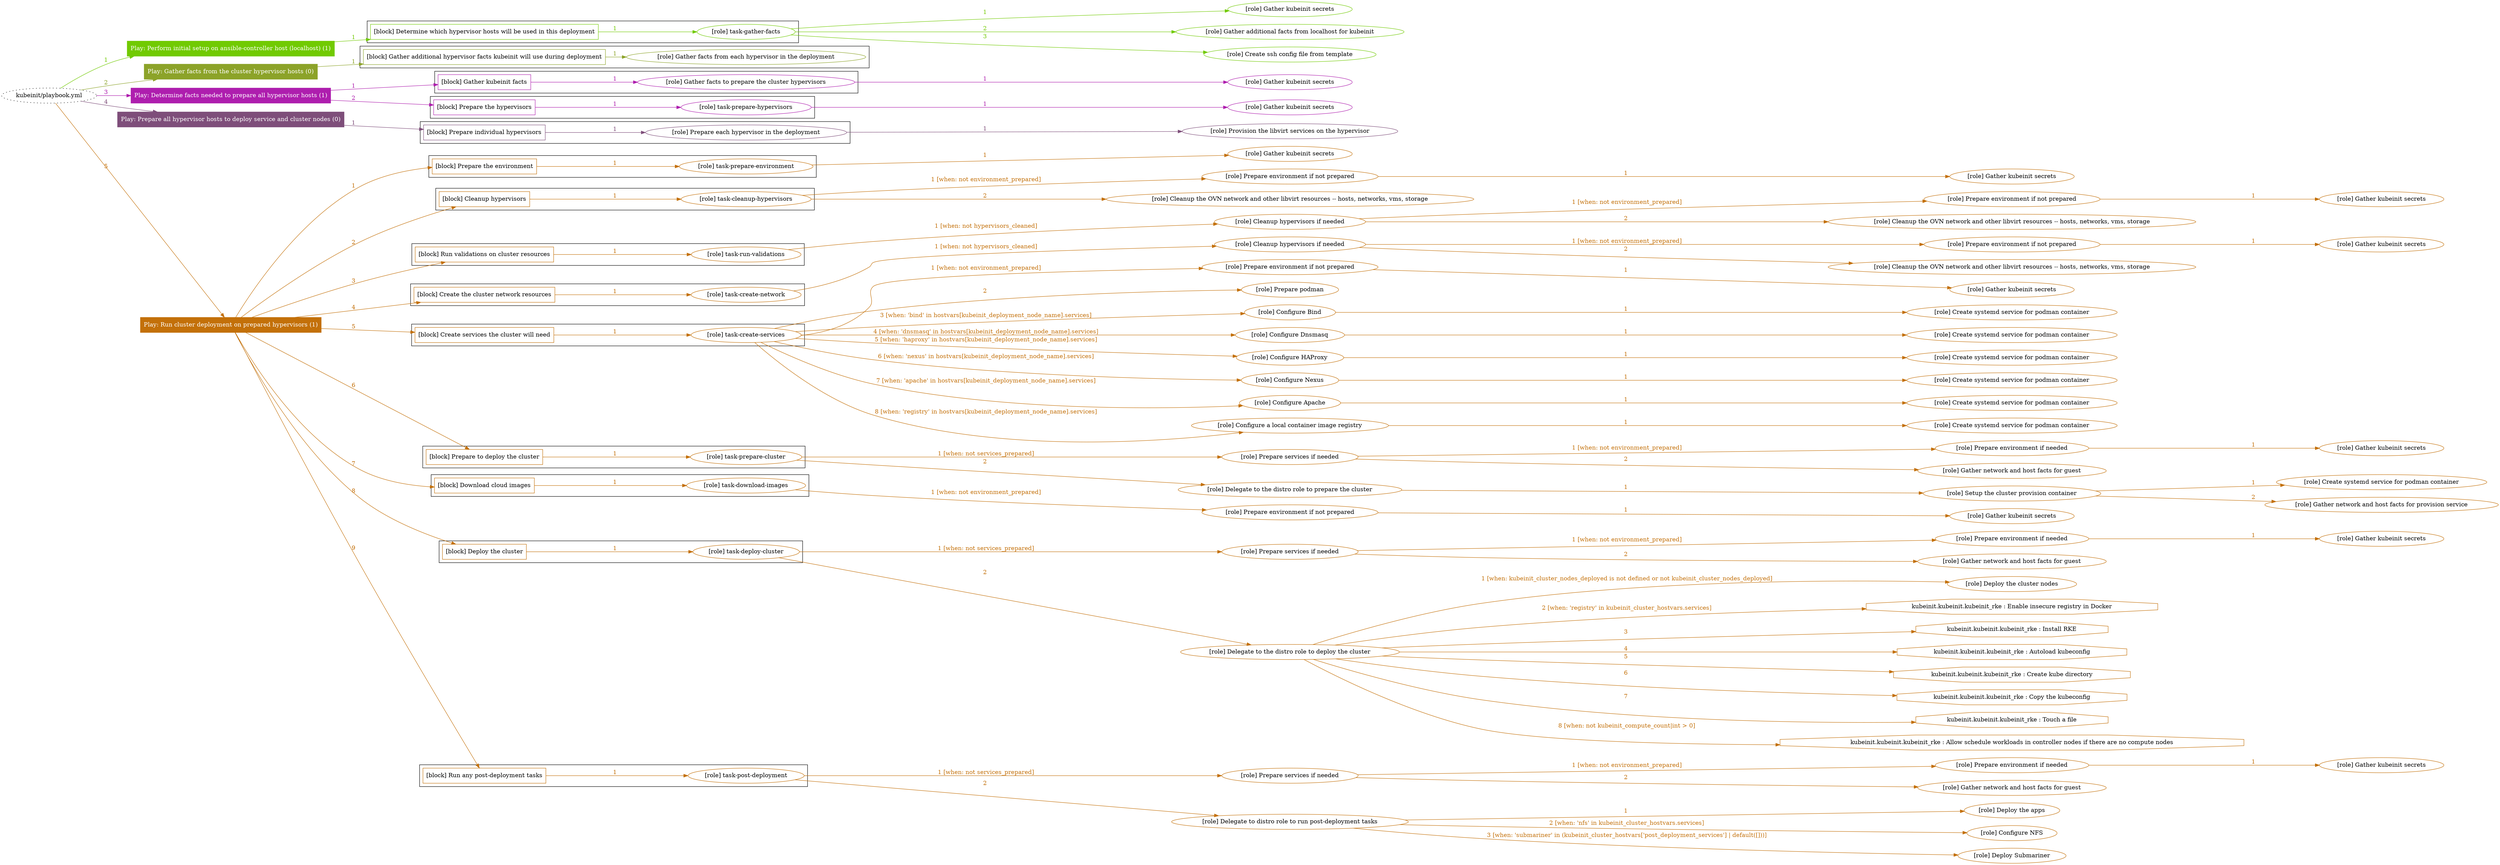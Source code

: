 digraph {
	graph [concentrate=true ordering=in rankdir=LR ratio=fill]
	edge [esep=5 sep=10]
	"kubeinit/playbook.yml" [URL="/home/runner/work/kubeinit/kubeinit/kubeinit/playbook.yml" id=playbook_75e96861 style=dotted]
	play_90d08870 [label="Play: Perform initial setup on ansible-controller host (localhost) (1)" URL="/home/runner/work/kubeinit/kubeinit/kubeinit/playbook.yml" color="#71ca02" fontcolor="#ffffff" id=play_90d08870 shape=box style=filled tooltip=localhost]
	"kubeinit/playbook.yml" -> play_90d08870 [label="1 " color="#71ca02" fontcolor="#71ca02" id=edge_35170cb1 labeltooltip="1 " tooltip="1 "]
	subgraph "Gather kubeinit secrets" {
		role_34501917 [label="[role] Gather kubeinit secrets" URL="/home/runner/.ansible/collections/ansible_collections/kubeinit/kubeinit/roles/kubeinit_prepare/tasks/build_hypervisors_group.yml" color="#71ca02" id=role_34501917 tooltip="Gather kubeinit secrets"]
	}
	subgraph "Gather additional facts from localhost for kubeinit" {
		role_7d679fc9 [label="[role] Gather additional facts from localhost for kubeinit" URL="/home/runner/.ansible/collections/ansible_collections/kubeinit/kubeinit/roles/kubeinit_prepare/tasks/build_hypervisors_group.yml" color="#71ca02" id=role_7d679fc9 tooltip="Gather additional facts from localhost for kubeinit"]
	}
	subgraph "Create ssh config file from template" {
		role_2b2bbb10 [label="[role] Create ssh config file from template" URL="/home/runner/.ansible/collections/ansible_collections/kubeinit/kubeinit/roles/kubeinit_prepare/tasks/build_hypervisors_group.yml" color="#71ca02" id=role_2b2bbb10 tooltip="Create ssh config file from template"]
	}
	subgraph "task-gather-facts" {
		role_eca9db90 [label="[role] task-gather-facts" URL="/home/runner/work/kubeinit/kubeinit/kubeinit/playbook.yml" color="#71ca02" id=role_eca9db90 tooltip="task-gather-facts"]
		role_eca9db90 -> role_34501917 [label="1 " color="#71ca02" fontcolor="#71ca02" id=edge_5221c4c2 labeltooltip="1 " tooltip="1 "]
		role_eca9db90 -> role_7d679fc9 [label="2 " color="#71ca02" fontcolor="#71ca02" id=edge_9b0b51d4 labeltooltip="2 " tooltip="2 "]
		role_eca9db90 -> role_2b2bbb10 [label="3 " color="#71ca02" fontcolor="#71ca02" id=edge_88c3c515 labeltooltip="3 " tooltip="3 "]
	}
	subgraph "Play: Perform initial setup on ansible-controller host (localhost) (1)" {
		play_90d08870 -> block_be71f0fe [label=1 color="#71ca02" fontcolor="#71ca02" id=edge_6cd91bc4 labeltooltip=1 tooltip=1]
		subgraph cluster_block_be71f0fe {
			block_be71f0fe [label="[block] Determine which hypervisor hosts will be used in this deployment" URL="/home/runner/work/kubeinit/kubeinit/kubeinit/playbook.yml" color="#71ca02" id=block_be71f0fe labeltooltip="Determine which hypervisor hosts will be used in this deployment" shape=box tooltip="Determine which hypervisor hosts will be used in this deployment"]
			block_be71f0fe -> role_eca9db90 [label="1 " color="#71ca02" fontcolor="#71ca02" id=edge_b86110bc labeltooltip="1 " tooltip="1 "]
		}
	}
	play_6022a4fe [label="Play: Gather facts from the cluster hypervisor hosts (0)" URL="/home/runner/work/kubeinit/kubeinit/kubeinit/playbook.yml" color="#8ca329" fontcolor="#ffffff" id=play_6022a4fe shape=box style=filled tooltip="Play: Gather facts from the cluster hypervisor hosts (0)"]
	"kubeinit/playbook.yml" -> play_6022a4fe [label="2 " color="#8ca329" fontcolor="#8ca329" id=edge_8e3ad633 labeltooltip="2 " tooltip="2 "]
	subgraph "Gather facts from each hypervisor in the deployment" {
		role_f892479a [label="[role] Gather facts from each hypervisor in the deployment" URL="/home/runner/work/kubeinit/kubeinit/kubeinit/playbook.yml" color="#8ca329" id=role_f892479a tooltip="Gather facts from each hypervisor in the deployment"]
	}
	subgraph "Play: Gather facts from the cluster hypervisor hosts (0)" {
		play_6022a4fe -> block_ee112de3 [label=1 color="#8ca329" fontcolor="#8ca329" id=edge_1e5ac428 labeltooltip=1 tooltip=1]
		subgraph cluster_block_ee112de3 {
			block_ee112de3 [label="[block] Gather additional hypervisor facts kubeinit will use during deployment" URL="/home/runner/work/kubeinit/kubeinit/kubeinit/playbook.yml" color="#8ca329" id=block_ee112de3 labeltooltip="Gather additional hypervisor facts kubeinit will use during deployment" shape=box tooltip="Gather additional hypervisor facts kubeinit will use during deployment"]
			block_ee112de3 -> role_f892479a [label="1 " color="#8ca329" fontcolor="#8ca329" id=edge_4f19c2e0 labeltooltip="1 " tooltip="1 "]
		}
	}
	play_7cb12204 [label="Play: Determine facts needed to prepare all hypervisor hosts (1)" URL="/home/runner/work/kubeinit/kubeinit/kubeinit/playbook.yml" color="#ae1eae" fontcolor="#ffffff" id=play_7cb12204 shape=box style=filled tooltip=localhost]
	"kubeinit/playbook.yml" -> play_7cb12204 [label="3 " color="#ae1eae" fontcolor="#ae1eae" id=edge_543b3f5b labeltooltip="3 " tooltip="3 "]
	subgraph "Gather kubeinit secrets" {
		role_cfea804e [label="[role] Gather kubeinit secrets" URL="/home/runner/.ansible/collections/ansible_collections/kubeinit/kubeinit/roles/kubeinit_prepare/tasks/gather_kubeinit_facts.yml" color="#ae1eae" id=role_cfea804e tooltip="Gather kubeinit secrets"]
	}
	subgraph "Gather facts to prepare the cluster hypervisors" {
		role_7a0b3e29 [label="[role] Gather facts to prepare the cluster hypervisors" URL="/home/runner/work/kubeinit/kubeinit/kubeinit/playbook.yml" color="#ae1eae" id=role_7a0b3e29 tooltip="Gather facts to prepare the cluster hypervisors"]
		role_7a0b3e29 -> role_cfea804e [label="1 " color="#ae1eae" fontcolor="#ae1eae" id=edge_140ed257 labeltooltip="1 " tooltip="1 "]
	}
	subgraph "Gather kubeinit secrets" {
		role_37c1e70a [label="[role] Gather kubeinit secrets" URL="/home/runner/.ansible/collections/ansible_collections/kubeinit/kubeinit/roles/kubeinit_prepare/tasks/gather_kubeinit_facts.yml" color="#ae1eae" id=role_37c1e70a tooltip="Gather kubeinit secrets"]
	}
	subgraph "task-prepare-hypervisors" {
		role_0137a416 [label="[role] task-prepare-hypervisors" URL="/home/runner/work/kubeinit/kubeinit/kubeinit/playbook.yml" color="#ae1eae" id=role_0137a416 tooltip="task-prepare-hypervisors"]
		role_0137a416 -> role_37c1e70a [label="1 " color="#ae1eae" fontcolor="#ae1eae" id=edge_493fe51e labeltooltip="1 " tooltip="1 "]
	}
	subgraph "Play: Determine facts needed to prepare all hypervisor hosts (1)" {
		play_7cb12204 -> block_1ab4602f [label=1 color="#ae1eae" fontcolor="#ae1eae" id=edge_d7376536 labeltooltip=1 tooltip=1]
		subgraph cluster_block_1ab4602f {
			block_1ab4602f [label="[block] Gather kubeinit facts" URL="/home/runner/work/kubeinit/kubeinit/kubeinit/playbook.yml" color="#ae1eae" id=block_1ab4602f labeltooltip="Gather kubeinit facts" shape=box tooltip="Gather kubeinit facts"]
			block_1ab4602f -> role_7a0b3e29 [label="1 " color="#ae1eae" fontcolor="#ae1eae" id=edge_a0aa31cf labeltooltip="1 " tooltip="1 "]
		}
		play_7cb12204 -> block_bd747846 [label=2 color="#ae1eae" fontcolor="#ae1eae" id=edge_cb379583 labeltooltip=2 tooltip=2]
		subgraph cluster_block_bd747846 {
			block_bd747846 [label="[block] Prepare the hypervisors" URL="/home/runner/work/kubeinit/kubeinit/kubeinit/playbook.yml" color="#ae1eae" id=block_bd747846 labeltooltip="Prepare the hypervisors" shape=box tooltip="Prepare the hypervisors"]
			block_bd747846 -> role_0137a416 [label="1 " color="#ae1eae" fontcolor="#ae1eae" id=edge_0f2c342d labeltooltip="1 " tooltip="1 "]
		}
	}
	play_f76019dc [label="Play: Prepare all hypervisor hosts to deploy service and cluster nodes (0)" URL="/home/runner/work/kubeinit/kubeinit/kubeinit/playbook.yml" color="#7e4e7a" fontcolor="#ffffff" id=play_f76019dc shape=box style=filled tooltip="Play: Prepare all hypervisor hosts to deploy service and cluster nodes (0)"]
	"kubeinit/playbook.yml" -> play_f76019dc [label="4 " color="#7e4e7a" fontcolor="#7e4e7a" id=edge_8657a684 labeltooltip="4 " tooltip="4 "]
	subgraph "Provision the libvirt services on the hypervisor" {
		role_430ca7b8 [label="[role] Provision the libvirt services on the hypervisor" URL="/home/runner/.ansible/collections/ansible_collections/kubeinit/kubeinit/roles/kubeinit_prepare/tasks/prepare_hypervisor.yml" color="#7e4e7a" id=role_430ca7b8 tooltip="Provision the libvirt services on the hypervisor"]
	}
	subgraph "Prepare each hypervisor in the deployment" {
		role_0731f013 [label="[role] Prepare each hypervisor in the deployment" URL="/home/runner/work/kubeinit/kubeinit/kubeinit/playbook.yml" color="#7e4e7a" id=role_0731f013 tooltip="Prepare each hypervisor in the deployment"]
		role_0731f013 -> role_430ca7b8 [label="1 " color="#7e4e7a" fontcolor="#7e4e7a" id=edge_9d0ca4de labeltooltip="1 " tooltip="1 "]
	}
	subgraph "Play: Prepare all hypervisor hosts to deploy service and cluster nodes (0)" {
		play_f76019dc -> block_c6204b8b [label=1 color="#7e4e7a" fontcolor="#7e4e7a" id=edge_f01eeae4 labeltooltip=1 tooltip=1]
		subgraph cluster_block_c6204b8b {
			block_c6204b8b [label="[block] Prepare individual hypervisors" URL="/home/runner/work/kubeinit/kubeinit/kubeinit/playbook.yml" color="#7e4e7a" id=block_c6204b8b labeltooltip="Prepare individual hypervisors" shape=box tooltip="Prepare individual hypervisors"]
			block_c6204b8b -> role_0731f013 [label="1 " color="#7e4e7a" fontcolor="#7e4e7a" id=edge_b586d258 labeltooltip="1 " tooltip="1 "]
		}
	}
	play_35b70d5d [label="Play: Run cluster deployment on prepared hypervisors (1)" URL="/home/runner/work/kubeinit/kubeinit/kubeinit/playbook.yml" color="#c37009" fontcolor="#ffffff" id=play_35b70d5d shape=box style=filled tooltip=localhost]
	"kubeinit/playbook.yml" -> play_35b70d5d [label="5 " color="#c37009" fontcolor="#c37009" id=edge_30400ce4 labeltooltip="5 " tooltip="5 "]
	subgraph "Gather kubeinit secrets" {
		role_064d7e33 [label="[role] Gather kubeinit secrets" URL="/home/runner/.ansible/collections/ansible_collections/kubeinit/kubeinit/roles/kubeinit_prepare/tasks/gather_kubeinit_facts.yml" color="#c37009" id=role_064d7e33 tooltip="Gather kubeinit secrets"]
	}
	subgraph "task-prepare-environment" {
		role_feda15d5 [label="[role] task-prepare-environment" URL="/home/runner/work/kubeinit/kubeinit/kubeinit/playbook.yml" color="#c37009" id=role_feda15d5 tooltip="task-prepare-environment"]
		role_feda15d5 -> role_064d7e33 [label="1 " color="#c37009" fontcolor="#c37009" id=edge_1c5c7dfc labeltooltip="1 " tooltip="1 "]
	}
	subgraph "Gather kubeinit secrets" {
		role_7bf0ff48 [label="[role] Gather kubeinit secrets" URL="/home/runner/.ansible/collections/ansible_collections/kubeinit/kubeinit/roles/kubeinit_prepare/tasks/gather_kubeinit_facts.yml" color="#c37009" id=role_7bf0ff48 tooltip="Gather kubeinit secrets"]
	}
	subgraph "Prepare environment if not prepared" {
		role_ce9acfca [label="[role] Prepare environment if not prepared" URL="/home/runner/.ansible/collections/ansible_collections/kubeinit/kubeinit/roles/kubeinit_prepare/tasks/cleanup_hypervisors.yml" color="#c37009" id=role_ce9acfca tooltip="Prepare environment if not prepared"]
		role_ce9acfca -> role_7bf0ff48 [label="1 " color="#c37009" fontcolor="#c37009" id=edge_9b683e10 labeltooltip="1 " tooltip="1 "]
	}
	subgraph "Cleanup the OVN network and other libvirt resources -- hosts, networks, vms, storage" {
		role_471705c0 [label="[role] Cleanup the OVN network and other libvirt resources -- hosts, networks, vms, storage" URL="/home/runner/.ansible/collections/ansible_collections/kubeinit/kubeinit/roles/kubeinit_prepare/tasks/cleanup_hypervisors.yml" color="#c37009" id=role_471705c0 tooltip="Cleanup the OVN network and other libvirt resources -- hosts, networks, vms, storage"]
	}
	subgraph "task-cleanup-hypervisors" {
		role_36709866 [label="[role] task-cleanup-hypervisors" URL="/home/runner/work/kubeinit/kubeinit/kubeinit/playbook.yml" color="#c37009" id=role_36709866 tooltip="task-cleanup-hypervisors"]
		role_36709866 -> role_ce9acfca [label="1 [when: not environment_prepared]" color="#c37009" fontcolor="#c37009" id=edge_61754a12 labeltooltip="1 [when: not environment_prepared]" tooltip="1 [when: not environment_prepared]"]
		role_36709866 -> role_471705c0 [label="2 " color="#c37009" fontcolor="#c37009" id=edge_b4844ecb labeltooltip="2 " tooltip="2 "]
	}
	subgraph "Gather kubeinit secrets" {
		role_648e993f [label="[role] Gather kubeinit secrets" URL="/home/runner/.ansible/collections/ansible_collections/kubeinit/kubeinit/roles/kubeinit_prepare/tasks/gather_kubeinit_facts.yml" color="#c37009" id=role_648e993f tooltip="Gather kubeinit secrets"]
	}
	subgraph "Prepare environment if not prepared" {
		role_4f6ba3a0 [label="[role] Prepare environment if not prepared" URL="/home/runner/.ansible/collections/ansible_collections/kubeinit/kubeinit/roles/kubeinit_prepare/tasks/cleanup_hypervisors.yml" color="#c37009" id=role_4f6ba3a0 tooltip="Prepare environment if not prepared"]
		role_4f6ba3a0 -> role_648e993f [label="1 " color="#c37009" fontcolor="#c37009" id=edge_a0843875 labeltooltip="1 " tooltip="1 "]
	}
	subgraph "Cleanup the OVN network and other libvirt resources -- hosts, networks, vms, storage" {
		role_9dc67b16 [label="[role] Cleanup the OVN network and other libvirt resources -- hosts, networks, vms, storage" URL="/home/runner/.ansible/collections/ansible_collections/kubeinit/kubeinit/roles/kubeinit_prepare/tasks/cleanup_hypervisors.yml" color="#c37009" id=role_9dc67b16 tooltip="Cleanup the OVN network and other libvirt resources -- hosts, networks, vms, storage"]
	}
	subgraph "Cleanup hypervisors if needed" {
		role_90b6ab47 [label="[role] Cleanup hypervisors if needed" URL="/home/runner/.ansible/collections/ansible_collections/kubeinit/kubeinit/roles/kubeinit_validations/tasks/main.yml" color="#c37009" id=role_90b6ab47 tooltip="Cleanup hypervisors if needed"]
		role_90b6ab47 -> role_4f6ba3a0 [label="1 [when: not environment_prepared]" color="#c37009" fontcolor="#c37009" id=edge_24987c6f labeltooltip="1 [when: not environment_prepared]" tooltip="1 [when: not environment_prepared]"]
		role_90b6ab47 -> role_9dc67b16 [label="2 " color="#c37009" fontcolor="#c37009" id=edge_71a63135 labeltooltip="2 " tooltip="2 "]
	}
	subgraph "task-run-validations" {
		role_be0fe788 [label="[role] task-run-validations" URL="/home/runner/work/kubeinit/kubeinit/kubeinit/playbook.yml" color="#c37009" id=role_be0fe788 tooltip="task-run-validations"]
		role_be0fe788 -> role_90b6ab47 [label="1 [when: not hypervisors_cleaned]" color="#c37009" fontcolor="#c37009" id=edge_c4fd41bf labeltooltip="1 [when: not hypervisors_cleaned]" tooltip="1 [when: not hypervisors_cleaned]"]
	}
	subgraph "Gather kubeinit secrets" {
		role_381d2fe6 [label="[role] Gather kubeinit secrets" URL="/home/runner/.ansible/collections/ansible_collections/kubeinit/kubeinit/roles/kubeinit_prepare/tasks/gather_kubeinit_facts.yml" color="#c37009" id=role_381d2fe6 tooltip="Gather kubeinit secrets"]
	}
	subgraph "Prepare environment if not prepared" {
		role_65f3e290 [label="[role] Prepare environment if not prepared" URL="/home/runner/.ansible/collections/ansible_collections/kubeinit/kubeinit/roles/kubeinit_prepare/tasks/cleanup_hypervisors.yml" color="#c37009" id=role_65f3e290 tooltip="Prepare environment if not prepared"]
		role_65f3e290 -> role_381d2fe6 [label="1 " color="#c37009" fontcolor="#c37009" id=edge_79d4c1e0 labeltooltip="1 " tooltip="1 "]
	}
	subgraph "Cleanup the OVN network and other libvirt resources -- hosts, networks, vms, storage" {
		role_4818b974 [label="[role] Cleanup the OVN network and other libvirt resources -- hosts, networks, vms, storage" URL="/home/runner/.ansible/collections/ansible_collections/kubeinit/kubeinit/roles/kubeinit_prepare/tasks/cleanup_hypervisors.yml" color="#c37009" id=role_4818b974 tooltip="Cleanup the OVN network and other libvirt resources -- hosts, networks, vms, storage"]
	}
	subgraph "Cleanup hypervisors if needed" {
		role_a70b0b14 [label="[role] Cleanup hypervisors if needed" URL="/home/runner/.ansible/collections/ansible_collections/kubeinit/kubeinit/roles/kubeinit_libvirt/tasks/create_network.yml" color="#c37009" id=role_a70b0b14 tooltip="Cleanup hypervisors if needed"]
		role_a70b0b14 -> role_65f3e290 [label="1 [when: not environment_prepared]" color="#c37009" fontcolor="#c37009" id=edge_d116d7bb labeltooltip="1 [when: not environment_prepared]" tooltip="1 [when: not environment_prepared]"]
		role_a70b0b14 -> role_4818b974 [label="2 " color="#c37009" fontcolor="#c37009" id=edge_bc385722 labeltooltip="2 " tooltip="2 "]
	}
	subgraph "task-create-network" {
		role_1a5fe9cf [label="[role] task-create-network" URL="/home/runner/work/kubeinit/kubeinit/kubeinit/playbook.yml" color="#c37009" id=role_1a5fe9cf tooltip="task-create-network"]
		role_1a5fe9cf -> role_a70b0b14 [label="1 [when: not hypervisors_cleaned]" color="#c37009" fontcolor="#c37009" id=edge_ba5ba0cc labeltooltip="1 [when: not hypervisors_cleaned]" tooltip="1 [when: not hypervisors_cleaned]"]
	}
	subgraph "Gather kubeinit secrets" {
		role_5a1241bd [label="[role] Gather kubeinit secrets" URL="/home/runner/.ansible/collections/ansible_collections/kubeinit/kubeinit/roles/kubeinit_prepare/tasks/gather_kubeinit_facts.yml" color="#c37009" id=role_5a1241bd tooltip="Gather kubeinit secrets"]
	}
	subgraph "Prepare environment if not prepared" {
		role_84f6e4b5 [label="[role] Prepare environment if not prepared" URL="/home/runner/.ansible/collections/ansible_collections/kubeinit/kubeinit/roles/kubeinit_services/tasks/main.yml" color="#c37009" id=role_84f6e4b5 tooltip="Prepare environment if not prepared"]
		role_84f6e4b5 -> role_5a1241bd [label="1 " color="#c37009" fontcolor="#c37009" id=edge_40a8c6ac labeltooltip="1 " tooltip="1 "]
	}
	subgraph "Prepare podman" {
		role_6afeb32f [label="[role] Prepare podman" URL="/home/runner/.ansible/collections/ansible_collections/kubeinit/kubeinit/roles/kubeinit_services/tasks/00_create_service_pod.yml" color="#c37009" id=role_6afeb32f tooltip="Prepare podman"]
	}
	subgraph "Create systemd service for podman container" {
		role_7ba41354 [label="[role] Create systemd service for podman container" URL="/home/runner/.ansible/collections/ansible_collections/kubeinit/kubeinit/roles/kubeinit_bind/tasks/main.yml" color="#c37009" id=role_7ba41354 tooltip="Create systemd service for podman container"]
	}
	subgraph "Configure Bind" {
		role_ed30db07 [label="[role] Configure Bind" URL="/home/runner/.ansible/collections/ansible_collections/kubeinit/kubeinit/roles/kubeinit_services/tasks/start_services_containers.yml" color="#c37009" id=role_ed30db07 tooltip="Configure Bind"]
		role_ed30db07 -> role_7ba41354 [label="1 " color="#c37009" fontcolor="#c37009" id=edge_7ab30c03 labeltooltip="1 " tooltip="1 "]
	}
	subgraph "Create systemd service for podman container" {
		role_ceb6904c [label="[role] Create systemd service for podman container" URL="/home/runner/.ansible/collections/ansible_collections/kubeinit/kubeinit/roles/kubeinit_dnsmasq/tasks/main.yml" color="#c37009" id=role_ceb6904c tooltip="Create systemd service for podman container"]
	}
	subgraph "Configure Dnsmasq" {
		role_2926cf61 [label="[role] Configure Dnsmasq" URL="/home/runner/.ansible/collections/ansible_collections/kubeinit/kubeinit/roles/kubeinit_services/tasks/start_services_containers.yml" color="#c37009" id=role_2926cf61 tooltip="Configure Dnsmasq"]
		role_2926cf61 -> role_ceb6904c [label="1 " color="#c37009" fontcolor="#c37009" id=edge_6db917ce labeltooltip="1 " tooltip="1 "]
	}
	subgraph "Create systemd service for podman container" {
		role_b0363b9e [label="[role] Create systemd service for podman container" URL="/home/runner/.ansible/collections/ansible_collections/kubeinit/kubeinit/roles/kubeinit_haproxy/tasks/main.yml" color="#c37009" id=role_b0363b9e tooltip="Create systemd service for podman container"]
	}
	subgraph "Configure HAProxy" {
		role_c505ddec [label="[role] Configure HAProxy" URL="/home/runner/.ansible/collections/ansible_collections/kubeinit/kubeinit/roles/kubeinit_services/tasks/start_services_containers.yml" color="#c37009" id=role_c505ddec tooltip="Configure HAProxy"]
		role_c505ddec -> role_b0363b9e [label="1 " color="#c37009" fontcolor="#c37009" id=edge_23844c50 labeltooltip="1 " tooltip="1 "]
	}
	subgraph "Create systemd service for podman container" {
		role_56f35470 [label="[role] Create systemd service for podman container" URL="/home/runner/.ansible/collections/ansible_collections/kubeinit/kubeinit/roles/kubeinit_nexus/tasks/main.yml" color="#c37009" id=role_56f35470 tooltip="Create systemd service for podman container"]
	}
	subgraph "Configure Nexus" {
		role_2ba2be4e [label="[role] Configure Nexus" URL="/home/runner/.ansible/collections/ansible_collections/kubeinit/kubeinit/roles/kubeinit_services/tasks/start_services_containers.yml" color="#c37009" id=role_2ba2be4e tooltip="Configure Nexus"]
		role_2ba2be4e -> role_56f35470 [label="1 " color="#c37009" fontcolor="#c37009" id=edge_11f09eb1 labeltooltip="1 " tooltip="1 "]
	}
	subgraph "Create systemd service for podman container" {
		role_1d0a5db7 [label="[role] Create systemd service for podman container" URL="/home/runner/.ansible/collections/ansible_collections/kubeinit/kubeinit/roles/kubeinit_apache/tasks/main.yml" color="#c37009" id=role_1d0a5db7 tooltip="Create systemd service for podman container"]
	}
	subgraph "Configure Apache" {
		role_d85431cd [label="[role] Configure Apache" URL="/home/runner/.ansible/collections/ansible_collections/kubeinit/kubeinit/roles/kubeinit_services/tasks/start_services_containers.yml" color="#c37009" id=role_d85431cd tooltip="Configure Apache"]
		role_d85431cd -> role_1d0a5db7 [label="1 " color="#c37009" fontcolor="#c37009" id=edge_3ea27a79 labeltooltip="1 " tooltip="1 "]
	}
	subgraph "Create systemd service for podman container" {
		role_7b8f3447 [label="[role] Create systemd service for podman container" URL="/home/runner/.ansible/collections/ansible_collections/kubeinit/kubeinit/roles/kubeinit_registry/tasks/main.yml" color="#c37009" id=role_7b8f3447 tooltip="Create systemd service for podman container"]
	}
	subgraph "Configure a local container image registry" {
		role_888be573 [label="[role] Configure a local container image registry" URL="/home/runner/.ansible/collections/ansible_collections/kubeinit/kubeinit/roles/kubeinit_services/tasks/start_services_containers.yml" color="#c37009" id=role_888be573 tooltip="Configure a local container image registry"]
		role_888be573 -> role_7b8f3447 [label="1 " color="#c37009" fontcolor="#c37009" id=edge_038b662f labeltooltip="1 " tooltip="1 "]
	}
	subgraph "task-create-services" {
		role_68996619 [label="[role] task-create-services" URL="/home/runner/work/kubeinit/kubeinit/kubeinit/playbook.yml" color="#c37009" id=role_68996619 tooltip="task-create-services"]
		role_68996619 -> role_84f6e4b5 [label="1 [when: not environment_prepared]" color="#c37009" fontcolor="#c37009" id=edge_013d70cb labeltooltip="1 [when: not environment_prepared]" tooltip="1 [when: not environment_prepared]"]
		role_68996619 -> role_6afeb32f [label="2 " color="#c37009" fontcolor="#c37009" id=edge_2e5052fd labeltooltip="2 " tooltip="2 "]
		role_68996619 -> role_ed30db07 [label="3 [when: 'bind' in hostvars[kubeinit_deployment_node_name].services]" color="#c37009" fontcolor="#c37009" id=edge_1ffe79f8 labeltooltip="3 [when: 'bind' in hostvars[kubeinit_deployment_node_name].services]" tooltip="3 [when: 'bind' in hostvars[kubeinit_deployment_node_name].services]"]
		role_68996619 -> role_2926cf61 [label="4 [when: 'dnsmasq' in hostvars[kubeinit_deployment_node_name].services]" color="#c37009" fontcolor="#c37009" id=edge_2a16ad6b labeltooltip="4 [when: 'dnsmasq' in hostvars[kubeinit_deployment_node_name].services]" tooltip="4 [when: 'dnsmasq' in hostvars[kubeinit_deployment_node_name].services]"]
		role_68996619 -> role_c505ddec [label="5 [when: 'haproxy' in hostvars[kubeinit_deployment_node_name].services]" color="#c37009" fontcolor="#c37009" id=edge_fa0f0460 labeltooltip="5 [when: 'haproxy' in hostvars[kubeinit_deployment_node_name].services]" tooltip="5 [when: 'haproxy' in hostvars[kubeinit_deployment_node_name].services]"]
		role_68996619 -> role_2ba2be4e [label="6 [when: 'nexus' in hostvars[kubeinit_deployment_node_name].services]" color="#c37009" fontcolor="#c37009" id=edge_018b3d01 labeltooltip="6 [when: 'nexus' in hostvars[kubeinit_deployment_node_name].services]" tooltip="6 [when: 'nexus' in hostvars[kubeinit_deployment_node_name].services]"]
		role_68996619 -> role_d85431cd [label="7 [when: 'apache' in hostvars[kubeinit_deployment_node_name].services]" color="#c37009" fontcolor="#c37009" id=edge_ec378073 labeltooltip="7 [when: 'apache' in hostvars[kubeinit_deployment_node_name].services]" tooltip="7 [when: 'apache' in hostvars[kubeinit_deployment_node_name].services]"]
		role_68996619 -> role_888be573 [label="8 [when: 'registry' in hostvars[kubeinit_deployment_node_name].services]" color="#c37009" fontcolor="#c37009" id=edge_4bc3a983 labeltooltip="8 [when: 'registry' in hostvars[kubeinit_deployment_node_name].services]" tooltip="8 [when: 'registry' in hostvars[kubeinit_deployment_node_name].services]"]
	}
	subgraph "Gather kubeinit secrets" {
		role_d5d2f24c [label="[role] Gather kubeinit secrets" URL="/home/runner/.ansible/collections/ansible_collections/kubeinit/kubeinit/roles/kubeinit_prepare/tasks/gather_kubeinit_facts.yml" color="#c37009" id=role_d5d2f24c tooltip="Gather kubeinit secrets"]
	}
	subgraph "Prepare environment if needed" {
		role_dc5a3444 [label="[role] Prepare environment if needed" URL="/home/runner/.ansible/collections/ansible_collections/kubeinit/kubeinit/roles/kubeinit_services/tasks/prepare_services.yml" color="#c37009" id=role_dc5a3444 tooltip="Prepare environment if needed"]
		role_dc5a3444 -> role_d5d2f24c [label="1 " color="#c37009" fontcolor="#c37009" id=edge_e06d457f labeltooltip="1 " tooltip="1 "]
	}
	subgraph "Gather network and host facts for guest" {
		role_fc367dc5 [label="[role] Gather network and host facts for guest" URL="/home/runner/.ansible/collections/ansible_collections/kubeinit/kubeinit/roles/kubeinit_services/tasks/prepare_services.yml" color="#c37009" id=role_fc367dc5 tooltip="Gather network and host facts for guest"]
	}
	subgraph "Prepare services if needed" {
		role_8cd323f6 [label="[role] Prepare services if needed" URL="/home/runner/.ansible/collections/ansible_collections/kubeinit/kubeinit/roles/kubeinit_prepare/tasks/prepare_cluster.yml" color="#c37009" id=role_8cd323f6 tooltip="Prepare services if needed"]
		role_8cd323f6 -> role_dc5a3444 [label="1 [when: not environment_prepared]" color="#c37009" fontcolor="#c37009" id=edge_fa95687a labeltooltip="1 [when: not environment_prepared]" tooltip="1 [when: not environment_prepared]"]
		role_8cd323f6 -> role_fc367dc5 [label="2 " color="#c37009" fontcolor="#c37009" id=edge_4b93f972 labeltooltip="2 " tooltip="2 "]
	}
	subgraph "Create systemd service for podman container" {
		role_2f04f6ed [label="[role] Create systemd service for podman container" URL="/home/runner/.ansible/collections/ansible_collections/kubeinit/kubeinit/roles/kubeinit_services/tasks/create_provision_container.yml" color="#c37009" id=role_2f04f6ed tooltip="Create systemd service for podman container"]
	}
	subgraph "Gather network and host facts for provision service" {
		role_a168a9ba [label="[role] Gather network and host facts for provision service" URL="/home/runner/.ansible/collections/ansible_collections/kubeinit/kubeinit/roles/kubeinit_services/tasks/create_provision_container.yml" color="#c37009" id=role_a168a9ba tooltip="Gather network and host facts for provision service"]
	}
	subgraph "Setup the cluster provision container" {
		role_0e5cfc68 [label="[role] Setup the cluster provision container" URL="/home/runner/.ansible/collections/ansible_collections/kubeinit/kubeinit/roles/kubeinit_rke/tasks/prepare_cluster.yml" color="#c37009" id=role_0e5cfc68 tooltip="Setup the cluster provision container"]
		role_0e5cfc68 -> role_2f04f6ed [label="1 " color="#c37009" fontcolor="#c37009" id=edge_09bc8b4c labeltooltip="1 " tooltip="1 "]
		role_0e5cfc68 -> role_a168a9ba [label="2 " color="#c37009" fontcolor="#c37009" id=edge_45fbbf18 labeltooltip="2 " tooltip="2 "]
	}
	subgraph "Delegate to the distro role to prepare the cluster" {
		role_72c5551b [label="[role] Delegate to the distro role to prepare the cluster" URL="/home/runner/.ansible/collections/ansible_collections/kubeinit/kubeinit/roles/kubeinit_prepare/tasks/prepare_cluster.yml" color="#c37009" id=role_72c5551b tooltip="Delegate to the distro role to prepare the cluster"]
		role_72c5551b -> role_0e5cfc68 [label="1 " color="#c37009" fontcolor="#c37009" id=edge_50ef6d38 labeltooltip="1 " tooltip="1 "]
	}
	subgraph "task-prepare-cluster" {
		role_6f5cd9eb [label="[role] task-prepare-cluster" URL="/home/runner/work/kubeinit/kubeinit/kubeinit/playbook.yml" color="#c37009" id=role_6f5cd9eb tooltip="task-prepare-cluster"]
		role_6f5cd9eb -> role_8cd323f6 [label="1 [when: not services_prepared]" color="#c37009" fontcolor="#c37009" id=edge_4e209e49 labeltooltip="1 [when: not services_prepared]" tooltip="1 [when: not services_prepared]"]
		role_6f5cd9eb -> role_72c5551b [label="2 " color="#c37009" fontcolor="#c37009" id=edge_6025bec5 labeltooltip="2 " tooltip="2 "]
	}
	subgraph "Gather kubeinit secrets" {
		role_9c0ccb81 [label="[role] Gather kubeinit secrets" URL="/home/runner/.ansible/collections/ansible_collections/kubeinit/kubeinit/roles/kubeinit_prepare/tasks/gather_kubeinit_facts.yml" color="#c37009" id=role_9c0ccb81 tooltip="Gather kubeinit secrets"]
	}
	subgraph "Prepare environment if not prepared" {
		role_2bf989f9 [label="[role] Prepare environment if not prepared" URL="/home/runner/.ansible/collections/ansible_collections/kubeinit/kubeinit/roles/kubeinit_libvirt/tasks/download_cloud_images.yml" color="#c37009" id=role_2bf989f9 tooltip="Prepare environment if not prepared"]
		role_2bf989f9 -> role_9c0ccb81 [label="1 " color="#c37009" fontcolor="#c37009" id=edge_09525306 labeltooltip="1 " tooltip="1 "]
	}
	subgraph "task-download-images" {
		role_9125cc24 [label="[role] task-download-images" URL="/home/runner/work/kubeinit/kubeinit/kubeinit/playbook.yml" color="#c37009" id=role_9125cc24 tooltip="task-download-images"]
		role_9125cc24 -> role_2bf989f9 [label="1 [when: not environment_prepared]" color="#c37009" fontcolor="#c37009" id=edge_1f7470ae labeltooltip="1 [when: not environment_prepared]" tooltip="1 [when: not environment_prepared]"]
	}
	subgraph "Gather kubeinit secrets" {
		role_54c825be [label="[role] Gather kubeinit secrets" URL="/home/runner/.ansible/collections/ansible_collections/kubeinit/kubeinit/roles/kubeinit_prepare/tasks/gather_kubeinit_facts.yml" color="#c37009" id=role_54c825be tooltip="Gather kubeinit secrets"]
	}
	subgraph "Prepare environment if needed" {
		role_23f8bdc8 [label="[role] Prepare environment if needed" URL="/home/runner/.ansible/collections/ansible_collections/kubeinit/kubeinit/roles/kubeinit_services/tasks/prepare_services.yml" color="#c37009" id=role_23f8bdc8 tooltip="Prepare environment if needed"]
		role_23f8bdc8 -> role_54c825be [label="1 " color="#c37009" fontcolor="#c37009" id=edge_3cae518a labeltooltip="1 " tooltip="1 "]
	}
	subgraph "Gather network and host facts for guest" {
		role_ec206611 [label="[role] Gather network and host facts for guest" URL="/home/runner/.ansible/collections/ansible_collections/kubeinit/kubeinit/roles/kubeinit_services/tasks/prepare_services.yml" color="#c37009" id=role_ec206611 tooltip="Gather network and host facts for guest"]
	}
	subgraph "Prepare services if needed" {
		role_82c4e0ce [label="[role] Prepare services if needed" URL="/home/runner/.ansible/collections/ansible_collections/kubeinit/kubeinit/roles/kubeinit_prepare/tasks/deploy_cluster.yml" color="#c37009" id=role_82c4e0ce tooltip="Prepare services if needed"]
		role_82c4e0ce -> role_23f8bdc8 [label="1 [when: not environment_prepared]" color="#c37009" fontcolor="#c37009" id=edge_dd84577f labeltooltip="1 [when: not environment_prepared]" tooltip="1 [when: not environment_prepared]"]
		role_82c4e0ce -> role_ec206611 [label="2 " color="#c37009" fontcolor="#c37009" id=edge_007d4043 labeltooltip="2 " tooltip="2 "]
	}
	subgraph "Deploy the cluster nodes" {
		role_793cccab [label="[role] Deploy the cluster nodes" URL="/home/runner/.ansible/collections/ansible_collections/kubeinit/kubeinit/roles/kubeinit_rke/tasks/main.yml" color="#c37009" id=role_793cccab tooltip="Deploy the cluster nodes"]
	}
	subgraph "Delegate to the distro role to deploy the cluster" {
		role_bec6ce36 [label="[role] Delegate to the distro role to deploy the cluster" URL="/home/runner/.ansible/collections/ansible_collections/kubeinit/kubeinit/roles/kubeinit_prepare/tasks/deploy_cluster.yml" color="#c37009" id=role_bec6ce36 tooltip="Delegate to the distro role to deploy the cluster"]
		role_bec6ce36 -> role_793cccab [label="1 [when: kubeinit_cluster_nodes_deployed is not defined or not kubeinit_cluster_nodes_deployed]" color="#c37009" fontcolor="#c37009" id=edge_a68f26a8 labeltooltip="1 [when: kubeinit_cluster_nodes_deployed is not defined or not kubeinit_cluster_nodes_deployed]" tooltip="1 [when: kubeinit_cluster_nodes_deployed is not defined or not kubeinit_cluster_nodes_deployed]"]
		task_d98e7d6a [label="kubeinit.kubeinit.kubeinit_rke : Enable insecure registry in Docker" URL="/home/runner/.ansible/collections/ansible_collections/kubeinit/kubeinit/roles/kubeinit_rke/tasks/main.yml" color="#c37009" id=task_d98e7d6a shape=octagon tooltip="kubeinit.kubeinit.kubeinit_rke : Enable insecure registry in Docker"]
		role_bec6ce36 -> task_d98e7d6a [label="2 [when: 'registry' in kubeinit_cluster_hostvars.services]" color="#c37009" fontcolor="#c37009" id=edge_2d2ea652 labeltooltip="2 [when: 'registry' in kubeinit_cluster_hostvars.services]" tooltip="2 [when: 'registry' in kubeinit_cluster_hostvars.services]"]
		task_c96af1b9 [label="kubeinit.kubeinit.kubeinit_rke : Install RKE" URL="/home/runner/.ansible/collections/ansible_collections/kubeinit/kubeinit/roles/kubeinit_rke/tasks/main.yml" color="#c37009" id=task_c96af1b9 shape=octagon tooltip="kubeinit.kubeinit.kubeinit_rke : Install RKE"]
		role_bec6ce36 -> task_c96af1b9 [label="3 " color="#c37009" fontcolor="#c37009" id=edge_b8aadb53 labeltooltip="3 " tooltip="3 "]
		task_3153ed43 [label="kubeinit.kubeinit.kubeinit_rke : Autoload kubeconfig" URL="/home/runner/.ansible/collections/ansible_collections/kubeinit/kubeinit/roles/kubeinit_rke/tasks/main.yml" color="#c37009" id=task_3153ed43 shape=octagon tooltip="kubeinit.kubeinit.kubeinit_rke : Autoload kubeconfig"]
		role_bec6ce36 -> task_3153ed43 [label="4 " color="#c37009" fontcolor="#c37009" id=edge_ee67df9a labeltooltip="4 " tooltip="4 "]
		task_ecd4291a [label="kubeinit.kubeinit.kubeinit_rke : Create kube directory" URL="/home/runner/.ansible/collections/ansible_collections/kubeinit/kubeinit/roles/kubeinit_rke/tasks/main.yml" color="#c37009" id=task_ecd4291a shape=octagon tooltip="kubeinit.kubeinit.kubeinit_rke : Create kube directory"]
		role_bec6ce36 -> task_ecd4291a [label="5 " color="#c37009" fontcolor="#c37009" id=edge_15fd5219 labeltooltip="5 " tooltip="5 "]
		task_46491e52 [label="kubeinit.kubeinit.kubeinit_rke : Copy the kubeconfig" URL="/home/runner/.ansible/collections/ansible_collections/kubeinit/kubeinit/roles/kubeinit_rke/tasks/main.yml" color="#c37009" id=task_46491e52 shape=octagon tooltip="kubeinit.kubeinit.kubeinit_rke : Copy the kubeconfig"]
		role_bec6ce36 -> task_46491e52 [label="6 " color="#c37009" fontcolor="#c37009" id=edge_5f7d0b5b labeltooltip="6 " tooltip="6 "]
		task_4f5b4c47 [label="kubeinit.kubeinit.kubeinit_rke : Touch a file" URL="/home/runner/.ansible/collections/ansible_collections/kubeinit/kubeinit/roles/kubeinit_rke/tasks/main.yml" color="#c37009" id=task_4f5b4c47 shape=octagon tooltip="kubeinit.kubeinit.kubeinit_rke : Touch a file"]
		role_bec6ce36 -> task_4f5b4c47 [label="7 " color="#c37009" fontcolor="#c37009" id=edge_aef2ad4f labeltooltip="7 " tooltip="7 "]
		task_d79bdf60 [label="kubeinit.kubeinit.kubeinit_rke : Allow schedule workloads in controller nodes if there are no compute nodes" URL="/home/runner/.ansible/collections/ansible_collections/kubeinit/kubeinit/roles/kubeinit_rke/tasks/main.yml" color="#c37009" id=task_d79bdf60 shape=octagon tooltip="kubeinit.kubeinit.kubeinit_rke : Allow schedule workloads in controller nodes if there are no compute nodes"]
		role_bec6ce36 -> task_d79bdf60 [label="8 [when: not kubeinit_compute_count|int > 0]" color="#c37009" fontcolor="#c37009" id=edge_c51c87ae labeltooltip="8 [when: not kubeinit_compute_count|int > 0]" tooltip="8 [when: not kubeinit_compute_count|int > 0]"]
	}
	subgraph "task-deploy-cluster" {
		role_69d17ec8 [label="[role] task-deploy-cluster" URL="/home/runner/work/kubeinit/kubeinit/kubeinit/playbook.yml" color="#c37009" id=role_69d17ec8 tooltip="task-deploy-cluster"]
		role_69d17ec8 -> role_82c4e0ce [label="1 [when: not services_prepared]" color="#c37009" fontcolor="#c37009" id=edge_8b2b9a1c labeltooltip="1 [when: not services_prepared]" tooltip="1 [when: not services_prepared]"]
		role_69d17ec8 -> role_bec6ce36 [label="2 " color="#c37009" fontcolor="#c37009" id=edge_8964dfe9 labeltooltip="2 " tooltip="2 "]
	}
	subgraph "Gather kubeinit secrets" {
		role_da61b96c [label="[role] Gather kubeinit secrets" URL="/home/runner/.ansible/collections/ansible_collections/kubeinit/kubeinit/roles/kubeinit_prepare/tasks/gather_kubeinit_facts.yml" color="#c37009" id=role_da61b96c tooltip="Gather kubeinit secrets"]
	}
	subgraph "Prepare environment if needed" {
		role_de08aa95 [label="[role] Prepare environment if needed" URL="/home/runner/.ansible/collections/ansible_collections/kubeinit/kubeinit/roles/kubeinit_services/tasks/prepare_services.yml" color="#c37009" id=role_de08aa95 tooltip="Prepare environment if needed"]
		role_de08aa95 -> role_da61b96c [label="1 " color="#c37009" fontcolor="#c37009" id=edge_be69718a labeltooltip="1 " tooltip="1 "]
	}
	subgraph "Gather network and host facts for guest" {
		role_e2f9745b [label="[role] Gather network and host facts for guest" URL="/home/runner/.ansible/collections/ansible_collections/kubeinit/kubeinit/roles/kubeinit_services/tasks/prepare_services.yml" color="#c37009" id=role_e2f9745b tooltip="Gather network and host facts for guest"]
	}
	subgraph "Prepare services if needed" {
		role_2a18a53d [label="[role] Prepare services if needed" URL="/home/runner/.ansible/collections/ansible_collections/kubeinit/kubeinit/roles/kubeinit_prepare/tasks/post_deployment.yml" color="#c37009" id=role_2a18a53d tooltip="Prepare services if needed"]
		role_2a18a53d -> role_de08aa95 [label="1 [when: not environment_prepared]" color="#c37009" fontcolor="#c37009" id=edge_e67057c8 labeltooltip="1 [when: not environment_prepared]" tooltip="1 [when: not environment_prepared]"]
		role_2a18a53d -> role_e2f9745b [label="2 " color="#c37009" fontcolor="#c37009" id=edge_ebf88bef labeltooltip="2 " tooltip="2 "]
	}
	subgraph "Deploy the apps" {
		role_59d98c26 [label="[role] Deploy the apps" URL="/home/runner/.ansible/collections/ansible_collections/kubeinit/kubeinit/roles/kubeinit_rke/tasks/post_deployment_tasks.yml" color="#c37009" id=role_59d98c26 tooltip="Deploy the apps"]
	}
	subgraph "Configure NFS" {
		role_da74b10d [label="[role] Configure NFS" URL="/home/runner/.ansible/collections/ansible_collections/kubeinit/kubeinit/roles/kubeinit_rke/tasks/post_deployment_tasks.yml" color="#c37009" id=role_da74b10d tooltip="Configure NFS"]
	}
	subgraph "Deploy Submariner" {
		role_9f66b2b3 [label="[role] Deploy Submariner" URL="/home/runner/.ansible/collections/ansible_collections/kubeinit/kubeinit/roles/kubeinit_rke/tasks/post_deployment_tasks.yml" color="#c37009" id=role_9f66b2b3 tooltip="Deploy Submariner"]
	}
	subgraph "Delegate to distro role to run post-deployment tasks" {
		role_decf01ff [label="[role] Delegate to distro role to run post-deployment tasks" URL="/home/runner/.ansible/collections/ansible_collections/kubeinit/kubeinit/roles/kubeinit_prepare/tasks/post_deployment.yml" color="#c37009" id=role_decf01ff tooltip="Delegate to distro role to run post-deployment tasks"]
		role_decf01ff -> role_59d98c26 [label="1 " color="#c37009" fontcolor="#c37009" id=edge_36fa08a5 labeltooltip="1 " tooltip="1 "]
		role_decf01ff -> role_da74b10d [label="2 [when: 'nfs' in kubeinit_cluster_hostvars.services]" color="#c37009" fontcolor="#c37009" id=edge_ca9383fa labeltooltip="2 [when: 'nfs' in kubeinit_cluster_hostvars.services]" tooltip="2 [when: 'nfs' in kubeinit_cluster_hostvars.services]"]
		role_decf01ff -> role_9f66b2b3 [label="3 [when: 'submariner' in (kubeinit_cluster_hostvars['post_deployment_services'] | default([]))]" color="#c37009" fontcolor="#c37009" id=edge_ae8bf7fc labeltooltip="3 [when: 'submariner' in (kubeinit_cluster_hostvars['post_deployment_services'] | default([]))]" tooltip="3 [when: 'submariner' in (kubeinit_cluster_hostvars['post_deployment_services'] | default([]))]"]
	}
	subgraph "task-post-deployment" {
		role_9423202c [label="[role] task-post-deployment" URL="/home/runner/work/kubeinit/kubeinit/kubeinit/playbook.yml" color="#c37009" id=role_9423202c tooltip="task-post-deployment"]
		role_9423202c -> role_2a18a53d [label="1 [when: not services_prepared]" color="#c37009" fontcolor="#c37009" id=edge_650f936d labeltooltip="1 [when: not services_prepared]" tooltip="1 [when: not services_prepared]"]
		role_9423202c -> role_decf01ff [label="2 " color="#c37009" fontcolor="#c37009" id=edge_a62d9755 labeltooltip="2 " tooltip="2 "]
	}
	subgraph "Play: Run cluster deployment on prepared hypervisors (1)" {
		play_35b70d5d -> block_ac06d817 [label=1 color="#c37009" fontcolor="#c37009" id=edge_285831a8 labeltooltip=1 tooltip=1]
		subgraph cluster_block_ac06d817 {
			block_ac06d817 [label="[block] Prepare the environment" URL="/home/runner/work/kubeinit/kubeinit/kubeinit/playbook.yml" color="#c37009" id=block_ac06d817 labeltooltip="Prepare the environment" shape=box tooltip="Prepare the environment"]
			block_ac06d817 -> role_feda15d5 [label="1 " color="#c37009" fontcolor="#c37009" id=edge_055ca746 labeltooltip="1 " tooltip="1 "]
		}
		play_35b70d5d -> block_a88e8bf8 [label=2 color="#c37009" fontcolor="#c37009" id=edge_b8e153d5 labeltooltip=2 tooltip=2]
		subgraph cluster_block_a88e8bf8 {
			block_a88e8bf8 [label="[block] Cleanup hypervisors" URL="/home/runner/work/kubeinit/kubeinit/kubeinit/playbook.yml" color="#c37009" id=block_a88e8bf8 labeltooltip="Cleanup hypervisors" shape=box tooltip="Cleanup hypervisors"]
			block_a88e8bf8 -> role_36709866 [label="1 " color="#c37009" fontcolor="#c37009" id=edge_479d50d4 labeltooltip="1 " tooltip="1 "]
		}
		play_35b70d5d -> block_bbb1df6b [label=3 color="#c37009" fontcolor="#c37009" id=edge_cd90d60c labeltooltip=3 tooltip=3]
		subgraph cluster_block_bbb1df6b {
			block_bbb1df6b [label="[block] Run validations on cluster resources" URL="/home/runner/work/kubeinit/kubeinit/kubeinit/playbook.yml" color="#c37009" id=block_bbb1df6b labeltooltip="Run validations on cluster resources" shape=box tooltip="Run validations on cluster resources"]
			block_bbb1df6b -> role_be0fe788 [label="1 " color="#c37009" fontcolor="#c37009" id=edge_0d1d3c57 labeltooltip="1 " tooltip="1 "]
		}
		play_35b70d5d -> block_50f7d517 [label=4 color="#c37009" fontcolor="#c37009" id=edge_db28634c labeltooltip=4 tooltip=4]
		subgraph cluster_block_50f7d517 {
			block_50f7d517 [label="[block] Create the cluster network resources" URL="/home/runner/work/kubeinit/kubeinit/kubeinit/playbook.yml" color="#c37009" id=block_50f7d517 labeltooltip="Create the cluster network resources" shape=box tooltip="Create the cluster network resources"]
			block_50f7d517 -> role_1a5fe9cf [label="1 " color="#c37009" fontcolor="#c37009" id=edge_5dadf5e5 labeltooltip="1 " tooltip="1 "]
		}
		play_35b70d5d -> block_57c3abd1 [label=5 color="#c37009" fontcolor="#c37009" id=edge_cf2f3099 labeltooltip=5 tooltip=5]
		subgraph cluster_block_57c3abd1 {
			block_57c3abd1 [label="[block] Create services the cluster will need" URL="/home/runner/work/kubeinit/kubeinit/kubeinit/playbook.yml" color="#c37009" id=block_57c3abd1 labeltooltip="Create services the cluster will need" shape=box tooltip="Create services the cluster will need"]
			block_57c3abd1 -> role_68996619 [label="1 " color="#c37009" fontcolor="#c37009" id=edge_02a9f759 labeltooltip="1 " tooltip="1 "]
		}
		play_35b70d5d -> block_e0af4ca2 [label=6 color="#c37009" fontcolor="#c37009" id=edge_3861b16f labeltooltip=6 tooltip=6]
		subgraph cluster_block_e0af4ca2 {
			block_e0af4ca2 [label="[block] Prepare to deploy the cluster" URL="/home/runner/work/kubeinit/kubeinit/kubeinit/playbook.yml" color="#c37009" id=block_e0af4ca2 labeltooltip="Prepare to deploy the cluster" shape=box tooltip="Prepare to deploy the cluster"]
			block_e0af4ca2 -> role_6f5cd9eb [label="1 " color="#c37009" fontcolor="#c37009" id=edge_d81c5759 labeltooltip="1 " tooltip="1 "]
		}
		play_35b70d5d -> block_befcffa8 [label=7 color="#c37009" fontcolor="#c37009" id=edge_2b9ed882 labeltooltip=7 tooltip=7]
		subgraph cluster_block_befcffa8 {
			block_befcffa8 [label="[block] Download cloud images" URL="/home/runner/work/kubeinit/kubeinit/kubeinit/playbook.yml" color="#c37009" id=block_befcffa8 labeltooltip="Download cloud images" shape=box tooltip="Download cloud images"]
			block_befcffa8 -> role_9125cc24 [label="1 " color="#c37009" fontcolor="#c37009" id=edge_53be39eb labeltooltip="1 " tooltip="1 "]
		}
		play_35b70d5d -> block_e3a5e1a3 [label=8 color="#c37009" fontcolor="#c37009" id=edge_b69da4e9 labeltooltip=8 tooltip=8]
		subgraph cluster_block_e3a5e1a3 {
			block_e3a5e1a3 [label="[block] Deploy the cluster" URL="/home/runner/work/kubeinit/kubeinit/kubeinit/playbook.yml" color="#c37009" id=block_e3a5e1a3 labeltooltip="Deploy the cluster" shape=box tooltip="Deploy the cluster"]
			block_e3a5e1a3 -> role_69d17ec8 [label="1 " color="#c37009" fontcolor="#c37009" id=edge_79bb8cc9 labeltooltip="1 " tooltip="1 "]
		}
		play_35b70d5d -> block_50eb4733 [label=9 color="#c37009" fontcolor="#c37009" id=edge_518c8551 labeltooltip=9 tooltip=9]
		subgraph cluster_block_50eb4733 {
			block_50eb4733 [label="[block] Run any post-deployment tasks" URL="/home/runner/work/kubeinit/kubeinit/kubeinit/playbook.yml" color="#c37009" id=block_50eb4733 labeltooltip="Run any post-deployment tasks" shape=box tooltip="Run any post-deployment tasks"]
			block_50eb4733 -> role_9423202c [label="1 " color="#c37009" fontcolor="#c37009" id=edge_8f61d6bb labeltooltip="1 " tooltip="1 "]
		}
	}
}
